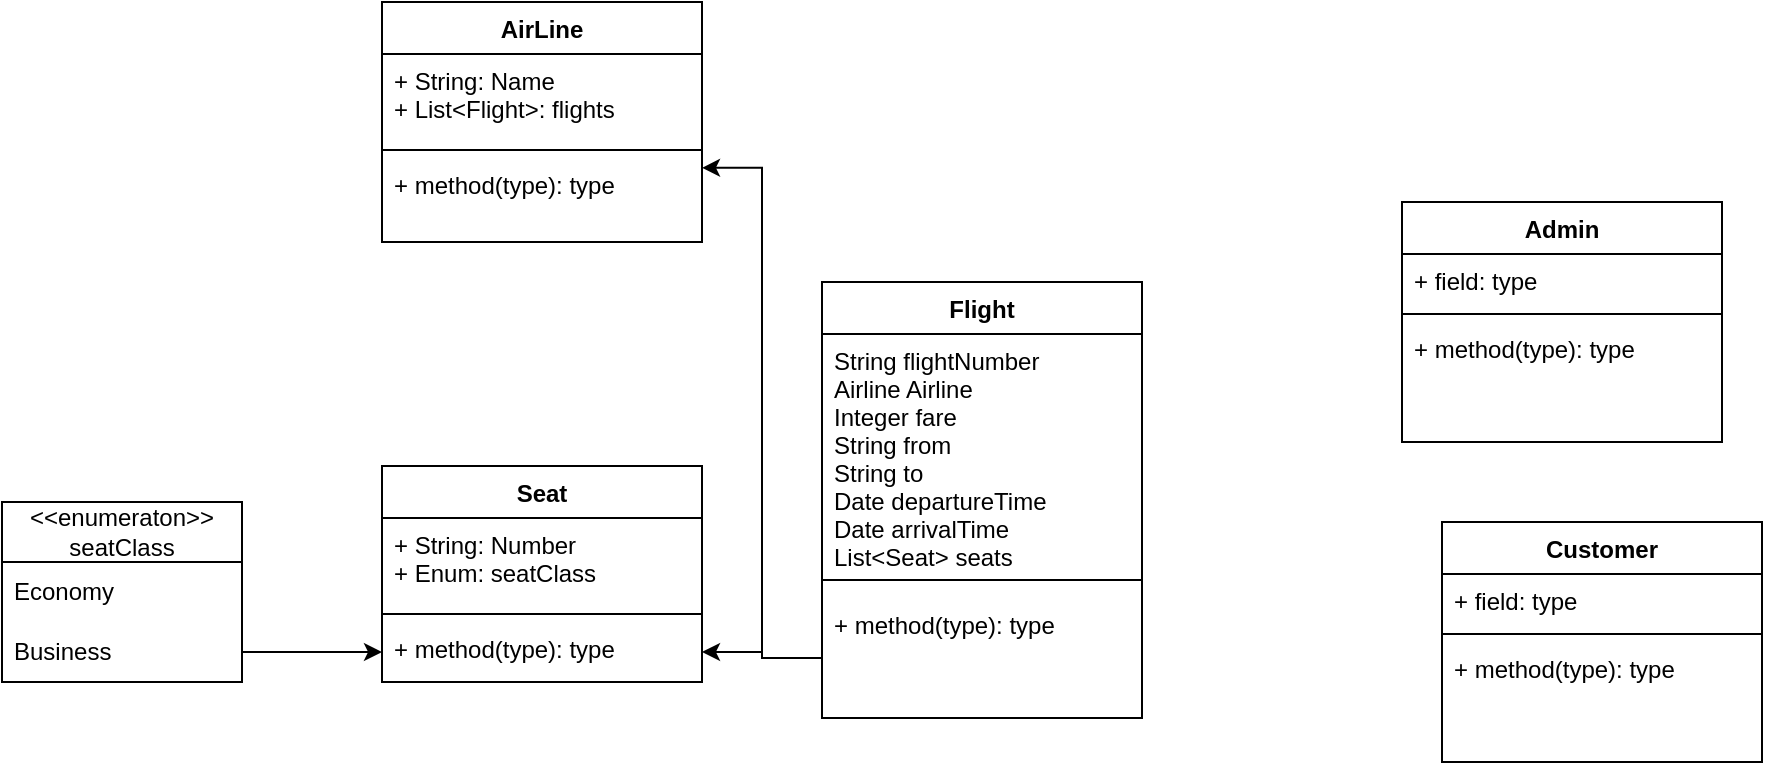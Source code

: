 <mxfile version="20.6.0" type="device"><diagram id="UBnibo9KCNeU7Roel2XN" name="Page-1"><mxGraphModel dx="1796" dy="542" grid="1" gridSize="10" guides="1" tooltips="1" connect="1" arrows="1" fold="1" page="1" pageScale="1" pageWidth="850" pageHeight="1100" math="0" shadow="0"><root><mxCell id="0"/><mxCell id="1" parent="0"/><mxCell id="YV8XHxzthefwllXB8ZCn-9" value="Flight" style="swimlane;fontStyle=1;align=center;verticalAlign=top;childLayout=stackLayout;horizontal=1;startSize=26;horizontalStack=0;resizeParent=1;resizeParentMax=0;resizeLast=0;collapsible=1;marginBottom=0;" parent="1" vertex="1"><mxGeometry x="360" y="150" width="160" height="218" as="geometry"/></mxCell><mxCell id="YV8XHxzthefwllXB8ZCn-10" value="    String flightNumber&#10;    Airline Airline&#10;    Integer fare&#10;    String from&#10;    String to&#10;    Date departureTime&#10;    Date arrivalTime&#10;    List&lt;Seat&gt; seats&#10;" style="text;strokeColor=none;fillColor=none;align=left;verticalAlign=top;spacingLeft=4;spacingRight=4;overflow=hidden;rotatable=0;points=[[0,0.5],[1,0.5]];portConstraint=eastwest;" parent="YV8XHxzthefwllXB8ZCn-9" vertex="1"><mxGeometry y="26" width="160" height="114" as="geometry"/></mxCell><mxCell id="YV8XHxzthefwllXB8ZCn-11" value="" style="line;strokeWidth=1;fillColor=none;align=left;verticalAlign=middle;spacingTop=-1;spacingLeft=3;spacingRight=3;rotatable=0;labelPosition=right;points=[];portConstraint=eastwest;strokeColor=inherit;" parent="YV8XHxzthefwllXB8ZCn-9" vertex="1"><mxGeometry y="140" width="160" height="18" as="geometry"/></mxCell><mxCell id="YV8XHxzthefwllXB8ZCn-12" value="+ method(type): type" style="text;strokeColor=none;fillColor=none;align=left;verticalAlign=top;spacingLeft=4;spacingRight=4;overflow=hidden;rotatable=0;points=[[0,0.5],[1,0.5]];portConstraint=eastwest;" parent="YV8XHxzthefwllXB8ZCn-9" vertex="1"><mxGeometry y="158" width="160" height="60" as="geometry"/></mxCell><mxCell id="YV8XHxzthefwllXB8ZCn-13" value="Admin" style="swimlane;fontStyle=1;align=center;verticalAlign=top;childLayout=stackLayout;horizontal=1;startSize=26;horizontalStack=0;resizeParent=1;resizeParentMax=0;resizeLast=0;collapsible=1;marginBottom=0;" parent="1" vertex="1"><mxGeometry x="650" y="110" width="160" height="120" as="geometry"/></mxCell><mxCell id="YV8XHxzthefwllXB8ZCn-14" value="+ field: type" style="text;strokeColor=none;fillColor=none;align=left;verticalAlign=top;spacingLeft=4;spacingRight=4;overflow=hidden;rotatable=0;points=[[0,0.5],[1,0.5]];portConstraint=eastwest;" parent="YV8XHxzthefwllXB8ZCn-13" vertex="1"><mxGeometry y="26" width="160" height="26" as="geometry"/></mxCell><mxCell id="YV8XHxzthefwllXB8ZCn-15" value="" style="line;strokeWidth=1;fillColor=none;align=left;verticalAlign=middle;spacingTop=-1;spacingLeft=3;spacingRight=3;rotatable=0;labelPosition=right;points=[];portConstraint=eastwest;strokeColor=inherit;" parent="YV8XHxzthefwllXB8ZCn-13" vertex="1"><mxGeometry y="52" width="160" height="8" as="geometry"/></mxCell><mxCell id="YV8XHxzthefwllXB8ZCn-16" value="+ method(type): type" style="text;strokeColor=none;fillColor=none;align=left;verticalAlign=top;spacingLeft=4;spacingRight=4;overflow=hidden;rotatable=0;points=[[0,0.5],[1,0.5]];portConstraint=eastwest;" parent="YV8XHxzthefwllXB8ZCn-13" vertex="1"><mxGeometry y="60" width="160" height="60" as="geometry"/></mxCell><mxCell id="YV8XHxzthefwllXB8ZCn-17" value="Customer" style="swimlane;fontStyle=1;align=center;verticalAlign=top;childLayout=stackLayout;horizontal=1;startSize=26;horizontalStack=0;resizeParent=1;resizeParentMax=0;resizeLast=0;collapsible=1;marginBottom=0;" parent="1" vertex="1"><mxGeometry x="670" y="270" width="160" height="120" as="geometry"/></mxCell><mxCell id="YV8XHxzthefwllXB8ZCn-18" value="+ field: type" style="text;strokeColor=none;fillColor=none;align=left;verticalAlign=top;spacingLeft=4;spacingRight=4;overflow=hidden;rotatable=0;points=[[0,0.5],[1,0.5]];portConstraint=eastwest;" parent="YV8XHxzthefwllXB8ZCn-17" vertex="1"><mxGeometry y="26" width="160" height="26" as="geometry"/></mxCell><mxCell id="YV8XHxzthefwllXB8ZCn-19" value="" style="line;strokeWidth=1;fillColor=none;align=left;verticalAlign=middle;spacingTop=-1;spacingLeft=3;spacingRight=3;rotatable=0;labelPosition=right;points=[];portConstraint=eastwest;strokeColor=inherit;" parent="YV8XHxzthefwllXB8ZCn-17" vertex="1"><mxGeometry y="52" width="160" height="8" as="geometry"/></mxCell><mxCell id="YV8XHxzthefwllXB8ZCn-20" value="+ method(type): type" style="text;strokeColor=none;fillColor=none;align=left;verticalAlign=top;spacingLeft=4;spacingRight=4;overflow=hidden;rotatable=0;points=[[0,0.5],[1,0.5]];portConstraint=eastwest;" parent="YV8XHxzthefwllXB8ZCn-17" vertex="1"><mxGeometry y="60" width="160" height="60" as="geometry"/></mxCell><mxCell id="NpwO8s61eBzbTL3_QyBI-1" value="AirLine" style="swimlane;fontStyle=1;align=center;verticalAlign=top;childLayout=stackLayout;horizontal=1;startSize=26;horizontalStack=0;resizeParent=1;resizeParentMax=0;resizeLast=0;collapsible=1;marginBottom=0;" vertex="1" parent="1"><mxGeometry x="140" y="10" width="160" height="120" as="geometry"/></mxCell><mxCell id="NpwO8s61eBzbTL3_QyBI-2" value="+ String: Name&#10;+ List&lt;Flight&gt;: flights" style="text;strokeColor=none;fillColor=none;align=left;verticalAlign=top;spacingLeft=4;spacingRight=4;overflow=hidden;rotatable=0;points=[[0,0.5],[1,0.5]];portConstraint=eastwest;" vertex="1" parent="NpwO8s61eBzbTL3_QyBI-1"><mxGeometry y="26" width="160" height="44" as="geometry"/></mxCell><mxCell id="NpwO8s61eBzbTL3_QyBI-3" value="" style="line;strokeWidth=1;fillColor=none;align=left;verticalAlign=middle;spacingTop=-1;spacingLeft=3;spacingRight=3;rotatable=0;labelPosition=right;points=[];portConstraint=eastwest;strokeColor=inherit;" vertex="1" parent="NpwO8s61eBzbTL3_QyBI-1"><mxGeometry y="70" width="160" height="8" as="geometry"/></mxCell><mxCell id="NpwO8s61eBzbTL3_QyBI-4" value="+ method(type): type" style="text;strokeColor=none;fillColor=none;align=left;verticalAlign=top;spacingLeft=4;spacingRight=4;overflow=hidden;rotatable=0;points=[[0,0.5],[1,0.5]];portConstraint=eastwest;" vertex="1" parent="NpwO8s61eBzbTL3_QyBI-1"><mxGeometry y="78" width="160" height="42" as="geometry"/></mxCell><mxCell id="NpwO8s61eBzbTL3_QyBI-5" style="edgeStyle=orthogonalEdgeStyle;rounded=0;orthogonalLoop=1;jettySize=auto;html=1;entryX=1;entryY=0.117;entryDx=0;entryDy=0;entryPerimeter=0;" edge="1" parent="1" source="YV8XHxzthefwllXB8ZCn-12" target="NpwO8s61eBzbTL3_QyBI-4"><mxGeometry relative="1" as="geometry"/></mxCell><mxCell id="NpwO8s61eBzbTL3_QyBI-6" value="Seat" style="swimlane;fontStyle=1;align=center;verticalAlign=top;childLayout=stackLayout;horizontal=1;startSize=26;horizontalStack=0;resizeParent=1;resizeParentMax=0;resizeLast=0;collapsible=1;marginBottom=0;" vertex="1" parent="1"><mxGeometry x="140" y="242" width="160" height="108" as="geometry"/></mxCell><mxCell id="NpwO8s61eBzbTL3_QyBI-7" value="+ String: Number&#10;+ Enum: seatClass&#10;" style="text;strokeColor=none;fillColor=none;align=left;verticalAlign=top;spacingLeft=4;spacingRight=4;overflow=hidden;rotatable=0;points=[[0,0.5],[1,0.5]];portConstraint=eastwest;" vertex="1" parent="NpwO8s61eBzbTL3_QyBI-6"><mxGeometry y="26" width="160" height="44" as="geometry"/></mxCell><mxCell id="NpwO8s61eBzbTL3_QyBI-8" value="" style="line;strokeWidth=1;fillColor=none;align=left;verticalAlign=middle;spacingTop=-1;spacingLeft=3;spacingRight=3;rotatable=0;labelPosition=right;points=[];portConstraint=eastwest;strokeColor=inherit;" vertex="1" parent="NpwO8s61eBzbTL3_QyBI-6"><mxGeometry y="70" width="160" height="8" as="geometry"/></mxCell><mxCell id="NpwO8s61eBzbTL3_QyBI-9" value="+ method(type): type" style="text;strokeColor=none;fillColor=none;align=left;verticalAlign=top;spacingLeft=4;spacingRight=4;overflow=hidden;rotatable=0;points=[[0,0.5],[1,0.5]];portConstraint=eastwest;" vertex="1" parent="NpwO8s61eBzbTL3_QyBI-6"><mxGeometry y="78" width="160" height="30" as="geometry"/></mxCell><mxCell id="NpwO8s61eBzbTL3_QyBI-10" style="edgeStyle=orthogonalEdgeStyle;rounded=0;orthogonalLoop=1;jettySize=auto;html=1;exitX=0;exitY=0.5;exitDx=0;exitDy=0;" edge="1" parent="1" source="YV8XHxzthefwllXB8ZCn-12" target="NpwO8s61eBzbTL3_QyBI-9"><mxGeometry relative="1" as="geometry"/></mxCell><mxCell id="NpwO8s61eBzbTL3_QyBI-12" value="&amp;lt;&amp;lt;enumeraton&amp;gt;&amp;gt;&lt;br&gt;seatClass" style="swimlane;fontStyle=0;childLayout=stackLayout;horizontal=1;startSize=30;horizontalStack=0;resizeParent=1;resizeParentMax=0;resizeLast=0;collapsible=1;marginBottom=0;whiteSpace=wrap;html=1;" vertex="1" parent="1"><mxGeometry x="-50" y="260" width="120" height="90" as="geometry"/></mxCell><mxCell id="NpwO8s61eBzbTL3_QyBI-13" value="Economy" style="text;strokeColor=none;fillColor=none;align=left;verticalAlign=middle;spacingLeft=4;spacingRight=4;overflow=hidden;points=[[0,0.5],[1,0.5]];portConstraint=eastwest;rotatable=0;whiteSpace=wrap;html=1;" vertex="1" parent="NpwO8s61eBzbTL3_QyBI-12"><mxGeometry y="30" width="120" height="30" as="geometry"/></mxCell><mxCell id="NpwO8s61eBzbTL3_QyBI-14" value="Business" style="text;strokeColor=none;fillColor=none;align=left;verticalAlign=middle;spacingLeft=4;spacingRight=4;overflow=hidden;points=[[0,0.5],[1,0.5]];portConstraint=eastwest;rotatable=0;whiteSpace=wrap;html=1;" vertex="1" parent="NpwO8s61eBzbTL3_QyBI-12"><mxGeometry y="60" width="120" height="30" as="geometry"/></mxCell><mxCell id="NpwO8s61eBzbTL3_QyBI-17" value="" style="edgeStyle=orthogonalEdgeStyle;rounded=0;orthogonalLoop=1;jettySize=auto;html=1;" edge="1" parent="1" source="NpwO8s61eBzbTL3_QyBI-14" target="NpwO8s61eBzbTL3_QyBI-9"><mxGeometry relative="1" as="geometry"/></mxCell></root></mxGraphModel></diagram></mxfile>